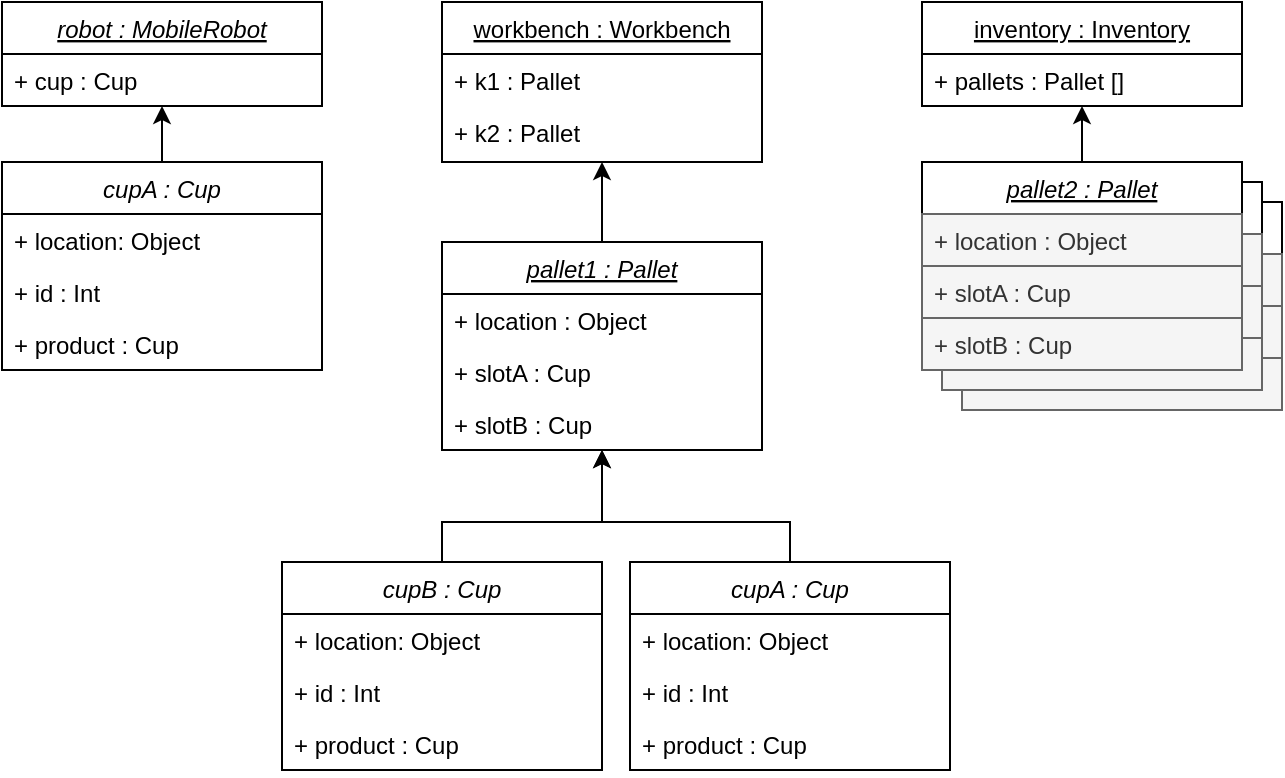 <mxfile version="21.3.8" type="device">
  <diagram id="C5RBs43oDa-KdzZeNtuy" name="Page-1">
    <mxGraphModel dx="1530" dy="922" grid="1" gridSize="10" guides="1" tooltips="1" connect="1" arrows="1" fold="1" page="1" pageScale="1" pageWidth="827" pageHeight="1169" math="0" shadow="0">
      <root>
        <mxCell id="WIyWlLk6GJQsqaUBKTNV-0" />
        <mxCell id="WIyWlLk6GJQsqaUBKTNV-1" parent="WIyWlLk6GJQsqaUBKTNV-0" />
        <mxCell id="-fR6I9Zb2AYrxej_xYAv-43" value="" style="swimlane;fontStyle=6;align=center;verticalAlign=top;childLayout=stackLayout;horizontal=1;startSize=26;horizontalStack=0;resizeParent=1;resizeLast=0;collapsible=1;marginBottom=0;rounded=0;shadow=0;strokeWidth=1;" vertex="1" parent="WIyWlLk6GJQsqaUBKTNV-1">
          <mxGeometry x="580" y="220" width="160" height="104" as="geometry">
            <mxRectangle x="230" y="140" width="160" height="26" as="alternateBounds" />
          </mxGeometry>
        </mxCell>
        <mxCell id="-fR6I9Zb2AYrxej_xYAv-44" value="" style="text;align=left;verticalAlign=top;spacingLeft=4;spacingRight=4;overflow=hidden;rotatable=0;points=[[0,0.5],[1,0.5]];portConstraint=eastwest;fillColor=#f5f5f5;fontColor=#333333;strokeColor=#666666;" vertex="1" parent="-fR6I9Zb2AYrxej_xYAv-43">
          <mxGeometry y="26" width="160" height="26" as="geometry" />
        </mxCell>
        <mxCell id="-fR6I9Zb2AYrxej_xYAv-45" value="" style="text;align=left;verticalAlign=top;spacingLeft=4;spacingRight=4;overflow=hidden;rotatable=0;points=[[0,0.5],[1,0.5]];portConstraint=eastwest;fillColor=#f5f5f5;fontColor=#333333;strokeColor=#666666;" vertex="1" parent="-fR6I9Zb2AYrxej_xYAv-43">
          <mxGeometry y="52" width="160" height="26" as="geometry" />
        </mxCell>
        <mxCell id="-fR6I9Zb2AYrxej_xYAv-46" value="" style="text;align=left;verticalAlign=top;spacingLeft=4;spacingRight=4;overflow=hidden;rotatable=0;points=[[0,0.5],[1,0.5]];portConstraint=eastwest;fillColor=#f5f5f5;fontColor=#333333;strokeColor=#666666;" vertex="1" parent="-fR6I9Zb2AYrxej_xYAv-43">
          <mxGeometry y="78" width="160" height="26" as="geometry" />
        </mxCell>
        <mxCell id="-fR6I9Zb2AYrxej_xYAv-35" value="" style="swimlane;fontStyle=6;align=center;verticalAlign=top;childLayout=stackLayout;horizontal=1;startSize=26;horizontalStack=0;resizeParent=1;resizeLast=0;collapsible=1;marginBottom=0;rounded=0;shadow=0;strokeWidth=1;" vertex="1" parent="WIyWlLk6GJQsqaUBKTNV-1">
          <mxGeometry x="570" y="210" width="160" height="104" as="geometry">
            <mxRectangle x="230" y="140" width="160" height="26" as="alternateBounds" />
          </mxGeometry>
        </mxCell>
        <mxCell id="-fR6I9Zb2AYrxej_xYAv-40" value="" style="text;align=left;verticalAlign=top;spacingLeft=4;spacingRight=4;overflow=hidden;rotatable=0;points=[[0,0.5],[1,0.5]];portConstraint=eastwest;fillColor=#f5f5f5;fontColor=#333333;strokeColor=#666666;" vertex="1" parent="-fR6I9Zb2AYrxej_xYAv-35">
          <mxGeometry y="26" width="160" height="26" as="geometry" />
        </mxCell>
        <mxCell id="-fR6I9Zb2AYrxej_xYAv-41" value="" style="text;align=left;verticalAlign=top;spacingLeft=4;spacingRight=4;overflow=hidden;rotatable=0;points=[[0,0.5],[1,0.5]];portConstraint=eastwest;fillColor=#f5f5f5;fontColor=#333333;strokeColor=#666666;" vertex="1" parent="-fR6I9Zb2AYrxej_xYAv-35">
          <mxGeometry y="52" width="160" height="26" as="geometry" />
        </mxCell>
        <mxCell id="-fR6I9Zb2AYrxej_xYAv-42" value="" style="text;align=left;verticalAlign=top;spacingLeft=4;spacingRight=4;overflow=hidden;rotatable=0;points=[[0,0.5],[1,0.5]];portConstraint=eastwest;fillColor=#f5f5f5;fontColor=#333333;strokeColor=#666666;" vertex="1" parent="-fR6I9Zb2AYrxej_xYAv-35">
          <mxGeometry y="78" width="160" height="26" as="geometry" />
        </mxCell>
        <mxCell id="zkfFHV4jXpPFQw0GAbJ--0" value="robot : MobileRobot" style="swimlane;fontStyle=6;align=center;verticalAlign=top;childLayout=stackLayout;horizontal=1;startSize=26;horizontalStack=0;resizeParent=1;resizeLast=0;collapsible=1;marginBottom=0;rounded=0;shadow=0;strokeWidth=1;" parent="WIyWlLk6GJQsqaUBKTNV-1" vertex="1">
          <mxGeometry x="100" y="120" width="160" height="52" as="geometry">
            <mxRectangle x="230" y="140" width="160" height="26" as="alternateBounds" />
          </mxGeometry>
        </mxCell>
        <mxCell id="zkfFHV4jXpPFQw0GAbJ--1" value="+ cup : Cup" style="text;align=left;verticalAlign=top;spacingLeft=4;spacingRight=4;overflow=hidden;rotatable=0;points=[[0,0.5],[1,0.5]];portConstraint=eastwest;" parent="zkfFHV4jXpPFQw0GAbJ--0" vertex="1">
          <mxGeometry y="26" width="160" height="26" as="geometry" />
        </mxCell>
        <mxCell id="zkfFHV4jXpPFQw0GAbJ--6" value="inventory : Inventory" style="swimlane;fontStyle=4;align=center;verticalAlign=top;childLayout=stackLayout;horizontal=1;startSize=26;horizontalStack=0;resizeParent=1;resizeLast=0;collapsible=1;marginBottom=0;rounded=0;shadow=0;strokeWidth=1;" parent="WIyWlLk6GJQsqaUBKTNV-1" vertex="1">
          <mxGeometry x="560" y="120" width="160" height="52" as="geometry">
            <mxRectangle x="130" y="380" width="160" height="26" as="alternateBounds" />
          </mxGeometry>
        </mxCell>
        <mxCell id="zkfFHV4jXpPFQw0GAbJ--7" value="+ pallets : Pallet []" style="text;align=left;verticalAlign=top;spacingLeft=4;spacingRight=4;overflow=hidden;rotatable=0;points=[[0,0.5],[1,0.5]];portConstraint=eastwest;" parent="zkfFHV4jXpPFQw0GAbJ--6" vertex="1">
          <mxGeometry y="26" width="160" height="26" as="geometry" />
        </mxCell>
        <mxCell id="zkfFHV4jXpPFQw0GAbJ--17" value="workbench : Workbench" style="swimlane;fontStyle=4;align=center;verticalAlign=top;childLayout=stackLayout;horizontal=1;startSize=26;horizontalStack=0;resizeParent=1;resizeLast=0;collapsible=1;marginBottom=0;rounded=0;shadow=0;strokeWidth=1;" parent="WIyWlLk6GJQsqaUBKTNV-1" vertex="1">
          <mxGeometry x="320" y="120" width="160" height="80" as="geometry">
            <mxRectangle x="550" y="140" width="160" height="26" as="alternateBounds" />
          </mxGeometry>
        </mxCell>
        <mxCell id="zkfFHV4jXpPFQw0GAbJ--18" value="+ k1 : Pallet" style="text;align=left;verticalAlign=top;spacingLeft=4;spacingRight=4;overflow=hidden;rotatable=0;points=[[0,0.5],[1,0.5]];portConstraint=eastwest;" parent="zkfFHV4jXpPFQw0GAbJ--17" vertex="1">
          <mxGeometry y="26" width="160" height="26" as="geometry" />
        </mxCell>
        <mxCell id="zkfFHV4jXpPFQw0GAbJ--19" value="+ k2 : Pallet" style="text;align=left;verticalAlign=top;spacingLeft=4;spacingRight=4;overflow=hidden;rotatable=0;points=[[0,0.5],[1,0.5]];portConstraint=eastwest;rounded=0;shadow=0;html=0;" parent="zkfFHV4jXpPFQw0GAbJ--17" vertex="1">
          <mxGeometry y="52" width="160" height="26" as="geometry" />
        </mxCell>
        <mxCell id="-fR6I9Zb2AYrxej_xYAv-4" value="pallet1 : Pallet" style="swimlane;fontStyle=6;align=center;verticalAlign=top;childLayout=stackLayout;horizontal=1;startSize=26;horizontalStack=0;resizeParent=1;resizeLast=0;collapsible=1;marginBottom=0;rounded=0;shadow=0;strokeWidth=1;" vertex="1" parent="WIyWlLk6GJQsqaUBKTNV-1">
          <mxGeometry x="320" y="240" width="160" height="104" as="geometry">
            <mxRectangle x="230" y="140" width="160" height="26" as="alternateBounds" />
          </mxGeometry>
        </mxCell>
        <mxCell id="-fR6I9Zb2AYrxej_xYAv-16" value="+ location : Object" style="text;align=left;verticalAlign=top;spacingLeft=4;spacingRight=4;overflow=hidden;rotatable=0;points=[[0,0.5],[1,0.5]];portConstraint=eastwest;" vertex="1" parent="-fR6I9Zb2AYrxej_xYAv-4">
          <mxGeometry y="26" width="160" height="26" as="geometry" />
        </mxCell>
        <mxCell id="-fR6I9Zb2AYrxej_xYAv-5" value="+ slotA : Cup" style="text;align=left;verticalAlign=top;spacingLeft=4;spacingRight=4;overflow=hidden;rotatable=0;points=[[0,0.5],[1,0.5]];portConstraint=eastwest;" vertex="1" parent="-fR6I9Zb2AYrxej_xYAv-4">
          <mxGeometry y="52" width="160" height="26" as="geometry" />
        </mxCell>
        <mxCell id="-fR6I9Zb2AYrxej_xYAv-6" value="+ slotB : Cup" style="text;align=left;verticalAlign=top;spacingLeft=4;spacingRight=4;overflow=hidden;rotatable=0;points=[[0,0.5],[1,0.5]];portConstraint=eastwest;" vertex="1" parent="-fR6I9Zb2AYrxej_xYAv-4">
          <mxGeometry y="78" width="160" height="26" as="geometry" />
        </mxCell>
        <mxCell id="-fR6I9Zb2AYrxej_xYAv-7" value="cupA : Cup" style="swimlane;fontStyle=2;align=center;verticalAlign=top;childLayout=stackLayout;horizontal=1;startSize=26;horizontalStack=0;resizeParent=1;resizeLast=0;collapsible=1;marginBottom=0;rounded=0;shadow=0;strokeWidth=1;" vertex="1" parent="WIyWlLk6GJQsqaUBKTNV-1">
          <mxGeometry x="414" y="400" width="160" height="104" as="geometry">
            <mxRectangle x="230" y="140" width="160" height="26" as="alternateBounds" />
          </mxGeometry>
        </mxCell>
        <mxCell id="-fR6I9Zb2AYrxej_xYAv-28" value="+ location: Object" style="text;align=left;verticalAlign=top;spacingLeft=4;spacingRight=4;overflow=hidden;rotatable=0;points=[[0,0.5],[1,0.5]];portConstraint=eastwest;" vertex="1" parent="-fR6I9Zb2AYrxej_xYAv-7">
          <mxGeometry y="26" width="160" height="26" as="geometry" />
        </mxCell>
        <mxCell id="-fR6I9Zb2AYrxej_xYAv-8" value="+ id : Int" style="text;align=left;verticalAlign=top;spacingLeft=4;spacingRight=4;overflow=hidden;rotatable=0;points=[[0,0.5],[1,0.5]];portConstraint=eastwest;" vertex="1" parent="-fR6I9Zb2AYrxej_xYAv-7">
          <mxGeometry y="52" width="160" height="26" as="geometry" />
        </mxCell>
        <mxCell id="-fR6I9Zb2AYrxej_xYAv-9" value="+ product : Cup" style="text;align=left;verticalAlign=top;spacingLeft=4;spacingRight=4;overflow=hidden;rotatable=0;points=[[0,0.5],[1,0.5]];portConstraint=eastwest;" vertex="1" parent="-fR6I9Zb2AYrxej_xYAv-7">
          <mxGeometry y="78" width="160" height="26" as="geometry" />
        </mxCell>
        <mxCell id="-fR6I9Zb2AYrxej_xYAv-10" value="cupB : Cup" style="swimlane;fontStyle=2;align=center;verticalAlign=top;childLayout=stackLayout;horizontal=1;startSize=26;horizontalStack=0;resizeParent=1;resizeLast=0;collapsible=1;marginBottom=0;rounded=0;shadow=0;strokeWidth=1;" vertex="1" parent="WIyWlLk6GJQsqaUBKTNV-1">
          <mxGeometry x="240" y="400" width="160" height="104" as="geometry">
            <mxRectangle x="230" y="140" width="160" height="26" as="alternateBounds" />
          </mxGeometry>
        </mxCell>
        <mxCell id="-fR6I9Zb2AYrxej_xYAv-29" value="+ location: Object" style="text;align=left;verticalAlign=top;spacingLeft=4;spacingRight=4;overflow=hidden;rotatable=0;points=[[0,0.5],[1,0.5]];portConstraint=eastwest;" vertex="1" parent="-fR6I9Zb2AYrxej_xYAv-10">
          <mxGeometry y="26" width="160" height="26" as="geometry" />
        </mxCell>
        <mxCell id="-fR6I9Zb2AYrxej_xYAv-11" value="+ id : Int" style="text;align=left;verticalAlign=top;spacingLeft=4;spacingRight=4;overflow=hidden;rotatable=0;points=[[0,0.5],[1,0.5]];portConstraint=eastwest;" vertex="1" parent="-fR6I9Zb2AYrxej_xYAv-10">
          <mxGeometry y="52" width="160" height="26" as="geometry" />
        </mxCell>
        <mxCell id="-fR6I9Zb2AYrxej_xYAv-12" value="+ product : Cup" style="text;align=left;verticalAlign=top;spacingLeft=4;spacingRight=4;overflow=hidden;rotatable=0;points=[[0,0.5],[1,0.5]];portConstraint=eastwest;" vertex="1" parent="-fR6I9Zb2AYrxej_xYAv-10">
          <mxGeometry y="78" width="160" height="26" as="geometry" />
        </mxCell>
        <mxCell id="-fR6I9Zb2AYrxej_xYAv-13" style="edgeStyle=orthogonalEdgeStyle;rounded=0;orthogonalLoop=1;jettySize=auto;html=1;" edge="1" parent="WIyWlLk6GJQsqaUBKTNV-1" source="-fR6I9Zb2AYrxej_xYAv-7" target="-fR6I9Zb2AYrxej_xYAv-4">
          <mxGeometry relative="1" as="geometry">
            <Array as="points">
              <mxPoint x="494" y="380" />
              <mxPoint x="400" y="380" />
            </Array>
          </mxGeometry>
        </mxCell>
        <mxCell id="-fR6I9Zb2AYrxej_xYAv-14" style="edgeStyle=orthogonalEdgeStyle;rounded=0;orthogonalLoop=1;jettySize=auto;html=1;" edge="1" parent="WIyWlLk6GJQsqaUBKTNV-1" source="-fR6I9Zb2AYrxej_xYAv-10" target="-fR6I9Zb2AYrxej_xYAv-4">
          <mxGeometry relative="1" as="geometry">
            <Array as="points">
              <mxPoint x="320" y="380" />
              <mxPoint x="400" y="380" />
            </Array>
          </mxGeometry>
        </mxCell>
        <mxCell id="-fR6I9Zb2AYrxej_xYAv-15" style="edgeStyle=orthogonalEdgeStyle;rounded=0;orthogonalLoop=1;jettySize=auto;html=1;" edge="1" parent="WIyWlLk6GJQsqaUBKTNV-1" source="-fR6I9Zb2AYrxej_xYAv-4" target="zkfFHV4jXpPFQw0GAbJ--17">
          <mxGeometry relative="1" as="geometry">
            <Array as="points">
              <mxPoint x="400" y="260" />
              <mxPoint x="400" y="260" />
            </Array>
          </mxGeometry>
        </mxCell>
        <mxCell id="-fR6I9Zb2AYrxej_xYAv-17" value="pallet2 : Pallet" style="swimlane;fontStyle=6;align=center;verticalAlign=top;childLayout=stackLayout;horizontal=1;startSize=26;horizontalStack=0;resizeParent=1;resizeLast=0;collapsible=1;marginBottom=0;rounded=0;shadow=0;strokeWidth=1;" vertex="1" parent="WIyWlLk6GJQsqaUBKTNV-1">
          <mxGeometry x="560" y="200" width="160" height="104" as="geometry">
            <mxRectangle x="230" y="140" width="160" height="26" as="alternateBounds" />
          </mxGeometry>
        </mxCell>
        <mxCell id="-fR6I9Zb2AYrxej_xYAv-18" value="+ location : Object" style="text;align=left;verticalAlign=top;spacingLeft=4;spacingRight=4;overflow=hidden;rotatable=0;points=[[0,0.5],[1,0.5]];portConstraint=eastwest;fillColor=#f5f5f5;fontColor=#333333;strokeColor=#666666;" vertex="1" parent="-fR6I9Zb2AYrxej_xYAv-17">
          <mxGeometry y="26" width="160" height="26" as="geometry" />
        </mxCell>
        <mxCell id="-fR6I9Zb2AYrxej_xYAv-19" value="+ slotA : Cup" style="text;align=left;verticalAlign=top;spacingLeft=4;spacingRight=4;overflow=hidden;rotatable=0;points=[[0,0.5],[1,0.5]];portConstraint=eastwest;fillColor=#f5f5f5;fontColor=#333333;strokeColor=#666666;" vertex="1" parent="-fR6I9Zb2AYrxej_xYAv-17">
          <mxGeometry y="52" width="160" height="26" as="geometry" />
        </mxCell>
        <mxCell id="-fR6I9Zb2AYrxej_xYAv-20" value="+ slotB : Cup" style="text;align=left;verticalAlign=top;spacingLeft=4;spacingRight=4;overflow=hidden;rotatable=0;points=[[0,0.5],[1,0.5]];portConstraint=eastwest;fillColor=#f5f5f5;fontColor=#333333;strokeColor=#666666;" vertex="1" parent="-fR6I9Zb2AYrxej_xYAv-17">
          <mxGeometry y="78" width="160" height="26" as="geometry" />
        </mxCell>
        <mxCell id="-fR6I9Zb2AYrxej_xYAv-21" style="edgeStyle=orthogonalEdgeStyle;rounded=0;orthogonalLoop=1;jettySize=auto;html=1;" edge="1" parent="WIyWlLk6GJQsqaUBKTNV-1" source="-fR6I9Zb2AYrxej_xYAv-17" target="zkfFHV4jXpPFQw0GAbJ--6">
          <mxGeometry relative="1" as="geometry" />
        </mxCell>
        <mxCell id="-fR6I9Zb2AYrxej_xYAv-30" value="cupA : Cup" style="swimlane;fontStyle=2;align=center;verticalAlign=top;childLayout=stackLayout;horizontal=1;startSize=26;horizontalStack=0;resizeParent=1;resizeLast=0;collapsible=1;marginBottom=0;rounded=0;shadow=0;strokeWidth=1;" vertex="1" parent="WIyWlLk6GJQsqaUBKTNV-1">
          <mxGeometry x="100" y="200" width="160" height="104" as="geometry">
            <mxRectangle x="230" y="140" width="160" height="26" as="alternateBounds" />
          </mxGeometry>
        </mxCell>
        <mxCell id="-fR6I9Zb2AYrxej_xYAv-31" value="+ location: Object" style="text;align=left;verticalAlign=top;spacingLeft=4;spacingRight=4;overflow=hidden;rotatable=0;points=[[0,0.5],[1,0.5]];portConstraint=eastwest;" vertex="1" parent="-fR6I9Zb2AYrxej_xYAv-30">
          <mxGeometry y="26" width="160" height="26" as="geometry" />
        </mxCell>
        <mxCell id="-fR6I9Zb2AYrxej_xYAv-32" value="+ id : Int" style="text;align=left;verticalAlign=top;spacingLeft=4;spacingRight=4;overflow=hidden;rotatable=0;points=[[0,0.5],[1,0.5]];portConstraint=eastwest;" vertex="1" parent="-fR6I9Zb2AYrxej_xYAv-30">
          <mxGeometry y="52" width="160" height="26" as="geometry" />
        </mxCell>
        <mxCell id="-fR6I9Zb2AYrxej_xYAv-33" value="+ product : Cup" style="text;align=left;verticalAlign=top;spacingLeft=4;spacingRight=4;overflow=hidden;rotatable=0;points=[[0,0.5],[1,0.5]];portConstraint=eastwest;" vertex="1" parent="-fR6I9Zb2AYrxej_xYAv-30">
          <mxGeometry y="78" width="160" height="26" as="geometry" />
        </mxCell>
        <mxCell id="-fR6I9Zb2AYrxej_xYAv-34" style="edgeStyle=orthogonalEdgeStyle;rounded=0;orthogonalLoop=1;jettySize=auto;html=1;" edge="1" parent="WIyWlLk6GJQsqaUBKTNV-1" source="-fR6I9Zb2AYrxej_xYAv-30" target="zkfFHV4jXpPFQw0GAbJ--0">
          <mxGeometry relative="1" as="geometry" />
        </mxCell>
      </root>
    </mxGraphModel>
  </diagram>
</mxfile>
